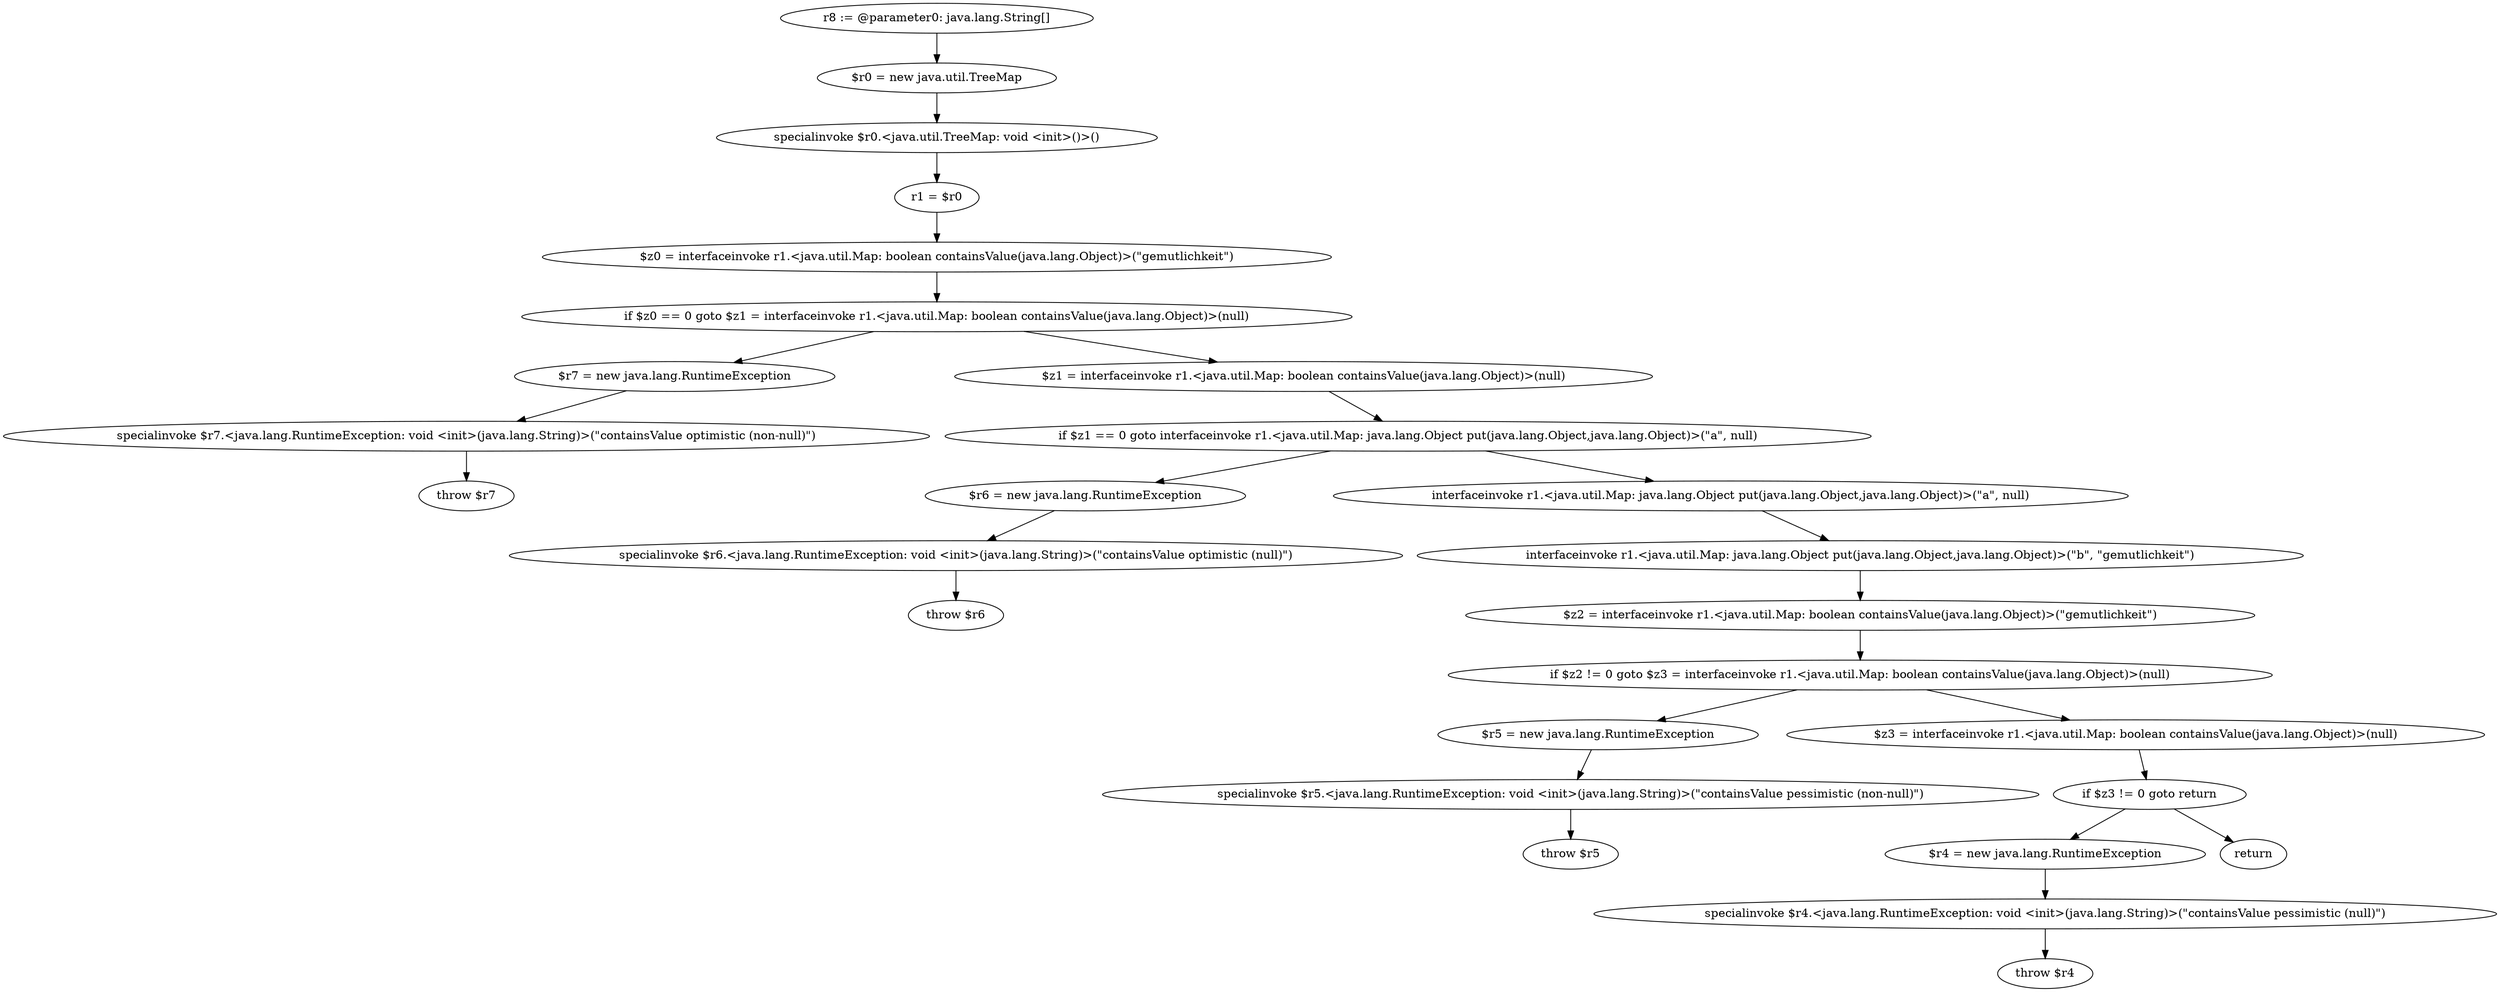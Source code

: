 digraph "unitGraph" {
    "r8 := @parameter0: java.lang.String[]"
    "$r0 = new java.util.TreeMap"
    "specialinvoke $r0.<java.util.TreeMap: void <init>()>()"
    "r1 = $r0"
    "$z0 = interfaceinvoke r1.<java.util.Map: boolean containsValue(java.lang.Object)>(\"gemutlichkeit\")"
    "if $z0 == 0 goto $z1 = interfaceinvoke r1.<java.util.Map: boolean containsValue(java.lang.Object)>(null)"
    "$r7 = new java.lang.RuntimeException"
    "specialinvoke $r7.<java.lang.RuntimeException: void <init>(java.lang.String)>(\"containsValue optimistic (non-null)\")"
    "throw $r7"
    "$z1 = interfaceinvoke r1.<java.util.Map: boolean containsValue(java.lang.Object)>(null)"
    "if $z1 == 0 goto interfaceinvoke r1.<java.util.Map: java.lang.Object put(java.lang.Object,java.lang.Object)>(\"a\", null)"
    "$r6 = new java.lang.RuntimeException"
    "specialinvoke $r6.<java.lang.RuntimeException: void <init>(java.lang.String)>(\"containsValue optimistic (null)\")"
    "throw $r6"
    "interfaceinvoke r1.<java.util.Map: java.lang.Object put(java.lang.Object,java.lang.Object)>(\"a\", null)"
    "interfaceinvoke r1.<java.util.Map: java.lang.Object put(java.lang.Object,java.lang.Object)>(\"b\", \"gemutlichkeit\")"
    "$z2 = interfaceinvoke r1.<java.util.Map: boolean containsValue(java.lang.Object)>(\"gemutlichkeit\")"
    "if $z2 != 0 goto $z3 = interfaceinvoke r1.<java.util.Map: boolean containsValue(java.lang.Object)>(null)"
    "$r5 = new java.lang.RuntimeException"
    "specialinvoke $r5.<java.lang.RuntimeException: void <init>(java.lang.String)>(\"containsValue pessimistic (non-null)\")"
    "throw $r5"
    "$z3 = interfaceinvoke r1.<java.util.Map: boolean containsValue(java.lang.Object)>(null)"
    "if $z3 != 0 goto return"
    "$r4 = new java.lang.RuntimeException"
    "specialinvoke $r4.<java.lang.RuntimeException: void <init>(java.lang.String)>(\"containsValue pessimistic (null)\")"
    "throw $r4"
    "return"
    "r8 := @parameter0: java.lang.String[]"->"$r0 = new java.util.TreeMap";
    "$r0 = new java.util.TreeMap"->"specialinvoke $r0.<java.util.TreeMap: void <init>()>()";
    "specialinvoke $r0.<java.util.TreeMap: void <init>()>()"->"r1 = $r0";
    "r1 = $r0"->"$z0 = interfaceinvoke r1.<java.util.Map: boolean containsValue(java.lang.Object)>(\"gemutlichkeit\")";
    "$z0 = interfaceinvoke r1.<java.util.Map: boolean containsValue(java.lang.Object)>(\"gemutlichkeit\")"->"if $z0 == 0 goto $z1 = interfaceinvoke r1.<java.util.Map: boolean containsValue(java.lang.Object)>(null)";
    "if $z0 == 0 goto $z1 = interfaceinvoke r1.<java.util.Map: boolean containsValue(java.lang.Object)>(null)"->"$r7 = new java.lang.RuntimeException";
    "if $z0 == 0 goto $z1 = interfaceinvoke r1.<java.util.Map: boolean containsValue(java.lang.Object)>(null)"->"$z1 = interfaceinvoke r1.<java.util.Map: boolean containsValue(java.lang.Object)>(null)";
    "$r7 = new java.lang.RuntimeException"->"specialinvoke $r7.<java.lang.RuntimeException: void <init>(java.lang.String)>(\"containsValue optimistic (non-null)\")";
    "specialinvoke $r7.<java.lang.RuntimeException: void <init>(java.lang.String)>(\"containsValue optimistic (non-null)\")"->"throw $r7";
    "$z1 = interfaceinvoke r1.<java.util.Map: boolean containsValue(java.lang.Object)>(null)"->"if $z1 == 0 goto interfaceinvoke r1.<java.util.Map: java.lang.Object put(java.lang.Object,java.lang.Object)>(\"a\", null)";
    "if $z1 == 0 goto interfaceinvoke r1.<java.util.Map: java.lang.Object put(java.lang.Object,java.lang.Object)>(\"a\", null)"->"$r6 = new java.lang.RuntimeException";
    "if $z1 == 0 goto interfaceinvoke r1.<java.util.Map: java.lang.Object put(java.lang.Object,java.lang.Object)>(\"a\", null)"->"interfaceinvoke r1.<java.util.Map: java.lang.Object put(java.lang.Object,java.lang.Object)>(\"a\", null)";
    "$r6 = new java.lang.RuntimeException"->"specialinvoke $r6.<java.lang.RuntimeException: void <init>(java.lang.String)>(\"containsValue optimistic (null)\")";
    "specialinvoke $r6.<java.lang.RuntimeException: void <init>(java.lang.String)>(\"containsValue optimistic (null)\")"->"throw $r6";
    "interfaceinvoke r1.<java.util.Map: java.lang.Object put(java.lang.Object,java.lang.Object)>(\"a\", null)"->"interfaceinvoke r1.<java.util.Map: java.lang.Object put(java.lang.Object,java.lang.Object)>(\"b\", \"gemutlichkeit\")";
    "interfaceinvoke r1.<java.util.Map: java.lang.Object put(java.lang.Object,java.lang.Object)>(\"b\", \"gemutlichkeit\")"->"$z2 = interfaceinvoke r1.<java.util.Map: boolean containsValue(java.lang.Object)>(\"gemutlichkeit\")";
    "$z2 = interfaceinvoke r1.<java.util.Map: boolean containsValue(java.lang.Object)>(\"gemutlichkeit\")"->"if $z2 != 0 goto $z3 = interfaceinvoke r1.<java.util.Map: boolean containsValue(java.lang.Object)>(null)";
    "if $z2 != 0 goto $z3 = interfaceinvoke r1.<java.util.Map: boolean containsValue(java.lang.Object)>(null)"->"$r5 = new java.lang.RuntimeException";
    "if $z2 != 0 goto $z3 = interfaceinvoke r1.<java.util.Map: boolean containsValue(java.lang.Object)>(null)"->"$z3 = interfaceinvoke r1.<java.util.Map: boolean containsValue(java.lang.Object)>(null)";
    "$r5 = new java.lang.RuntimeException"->"specialinvoke $r5.<java.lang.RuntimeException: void <init>(java.lang.String)>(\"containsValue pessimistic (non-null)\")";
    "specialinvoke $r5.<java.lang.RuntimeException: void <init>(java.lang.String)>(\"containsValue pessimistic (non-null)\")"->"throw $r5";
    "$z3 = interfaceinvoke r1.<java.util.Map: boolean containsValue(java.lang.Object)>(null)"->"if $z3 != 0 goto return";
    "if $z3 != 0 goto return"->"$r4 = new java.lang.RuntimeException";
    "if $z3 != 0 goto return"->"return";
    "$r4 = new java.lang.RuntimeException"->"specialinvoke $r4.<java.lang.RuntimeException: void <init>(java.lang.String)>(\"containsValue pessimistic (null)\")";
    "specialinvoke $r4.<java.lang.RuntimeException: void <init>(java.lang.String)>(\"containsValue pessimistic (null)\")"->"throw $r4";
}
